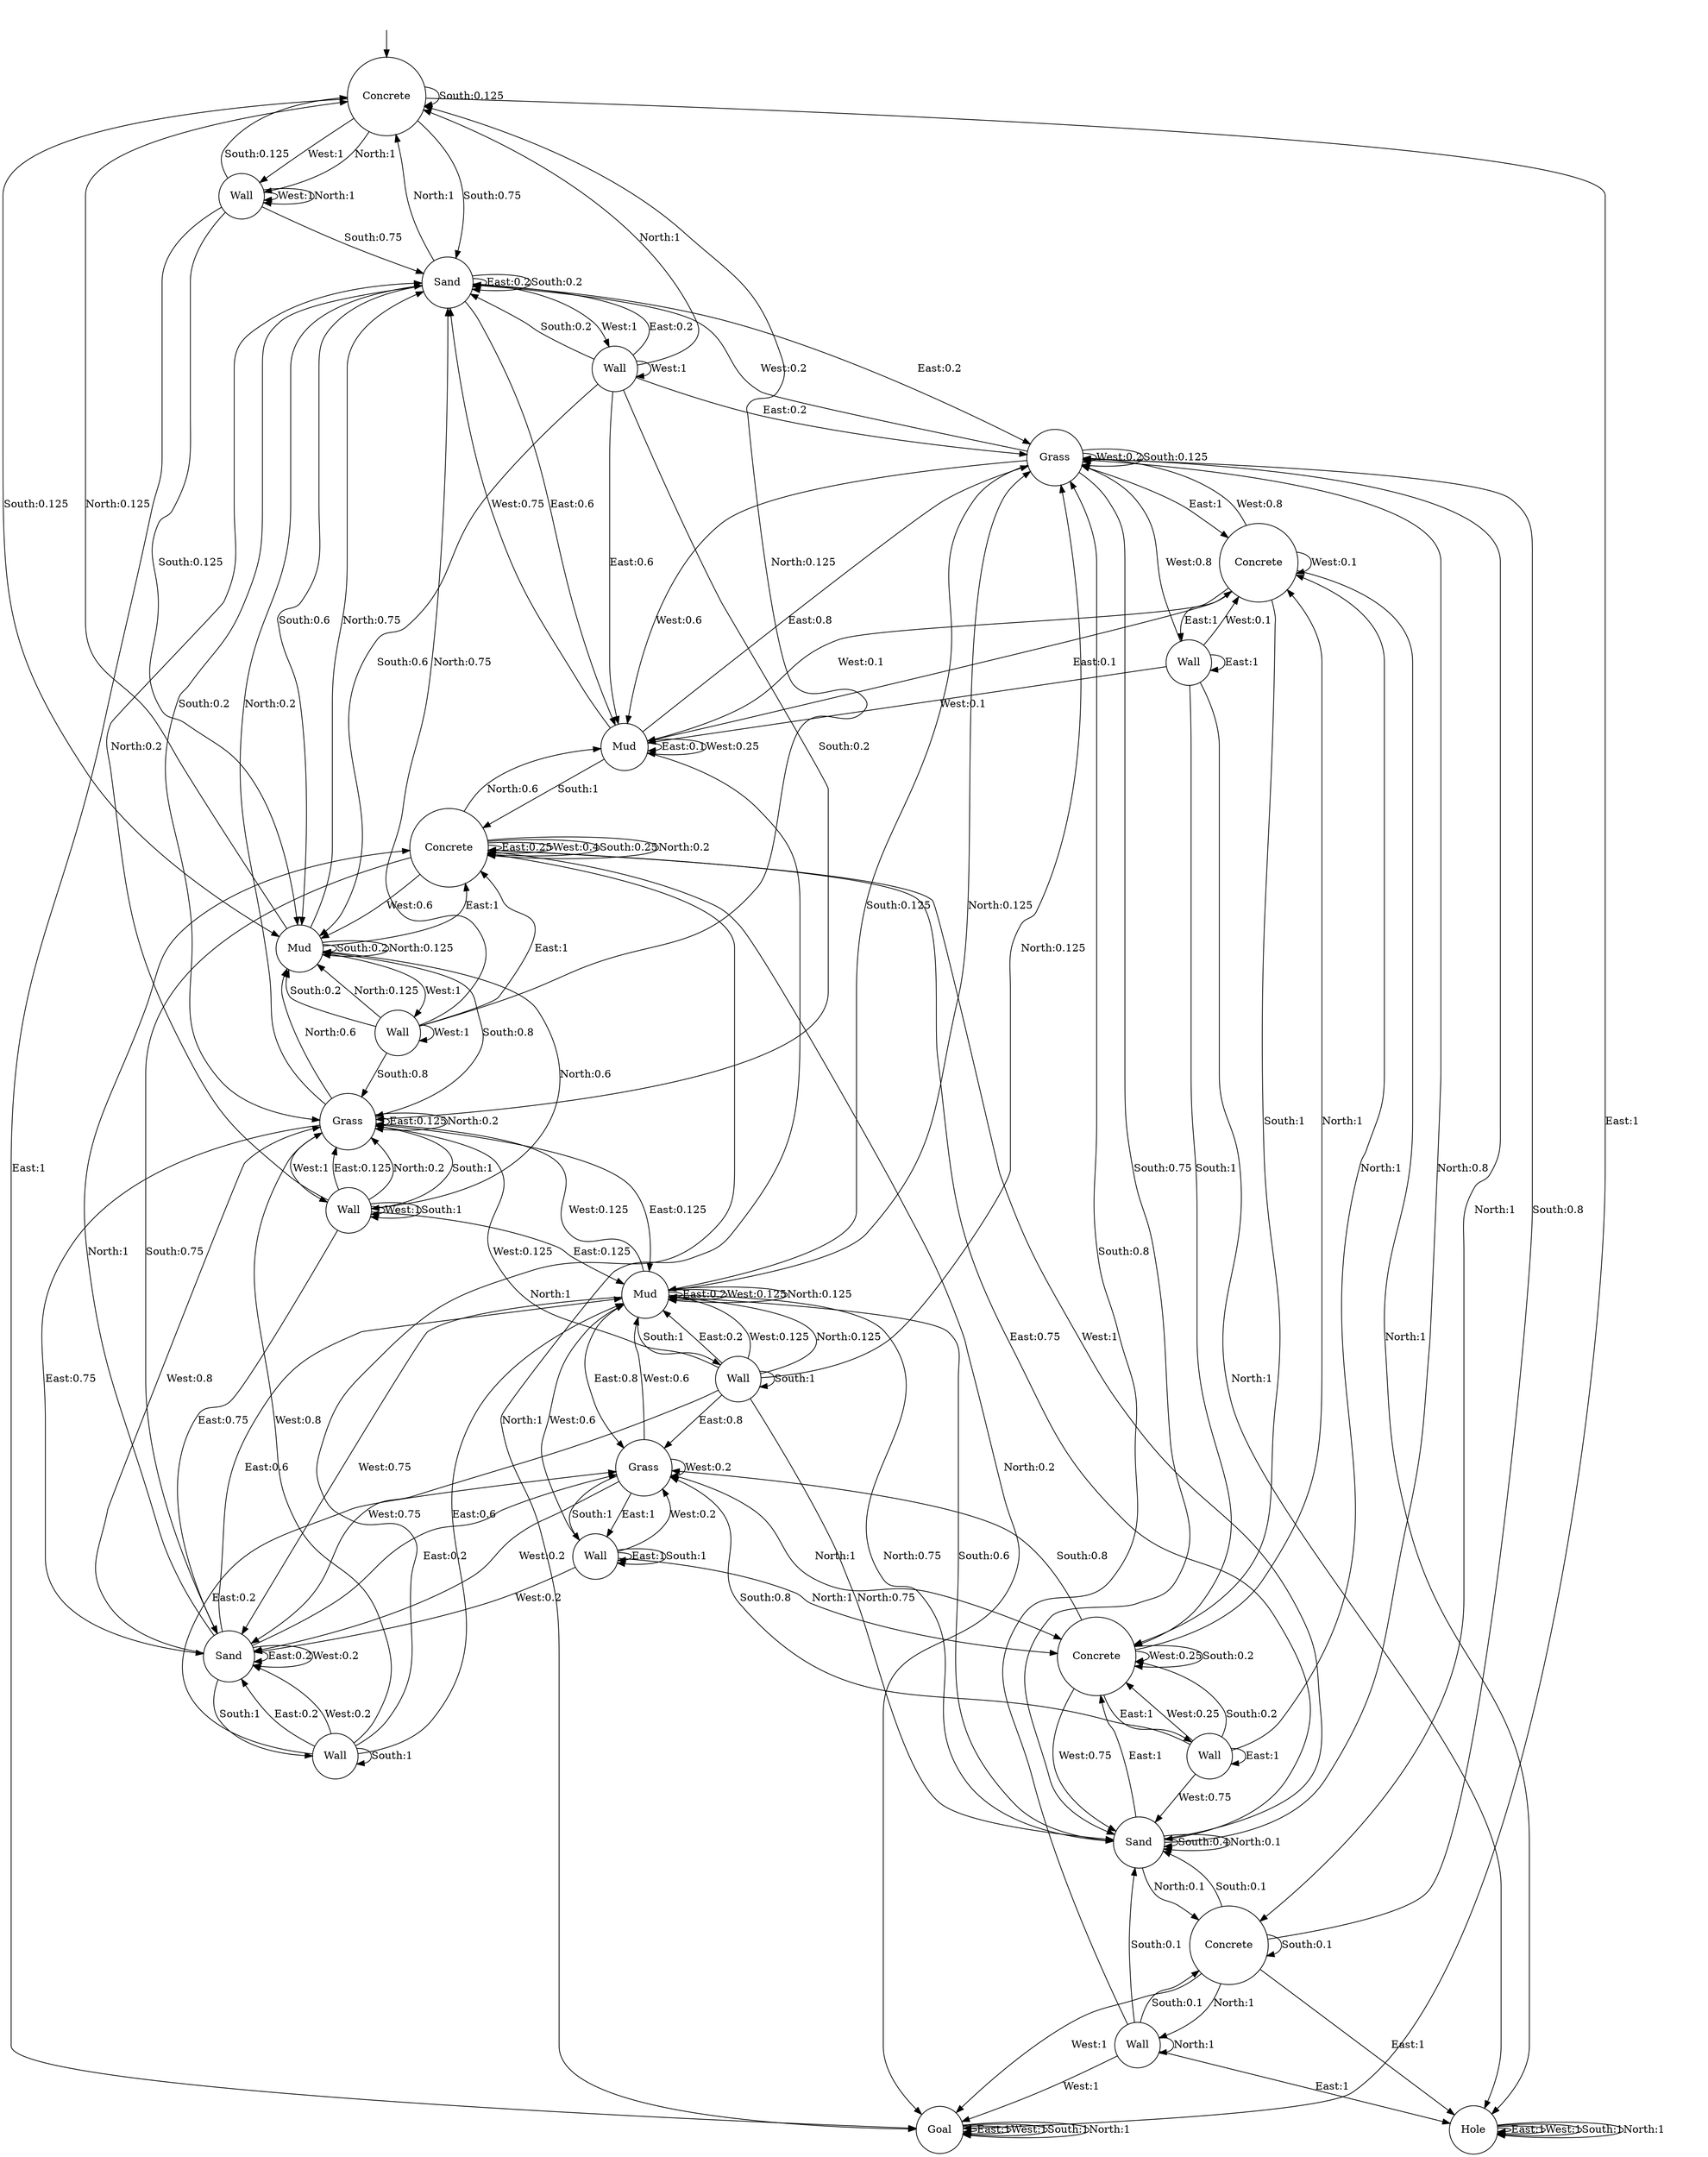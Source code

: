 digraph g {
__start0 [label="" shape="none"];
0 [shape="circle" label="Concrete"];
1 [shape="circle" label="Wall"];
2 [shape="circle" label="Wall"];
3 [shape="circle" label="Sand"];
4 [shape="circle" label="Wall"];
5 [shape="circle" label="Mud"];
6 [shape="circle" label="Wall"];
7 [shape="circle" label="Grass"];
8 [shape="circle" label="Goal"];
9 [shape="circle" label="Mud"];
10 [shape="circle" label="Concrete"];
11 [shape="circle" label="Wall"];
12 [shape="circle" label="Sand"];
13 [shape="circle" label="Concrete"];
14 [shape="circle" label="Wall"];
15 [shape="circle" label="Grass"];
16 [shape="circle" label="Sand"];
17 [shape="circle" label="Wall"];
18 [shape="circle" label="Mud"];
19 [shape="circle" label="Hole"];
20 [shape="circle" label="Concrete"];
21 [shape="circle" label="Wall"];
22 [shape="circle" label="Concrete"];
23 [shape="circle" label="Wall"];
24 [shape="circle" label="Wall"];
25 [shape="circle" label="Grass"];
0 -> 8 [label="East:1"];
0 -> 1 [label="West:1"];
0 -> 0 [label="South:0.125"];
0 -> 3 [label="South:0.75"];
0 -> 5 [label="South:0.125"];
0 -> 1 [label="North:1"];
1 -> 8 [label="East:1"];
1 -> 1 [label="West:1"];
1 -> 0 [label="South:0.125"];
1 -> 3 [label="South:0.75"];
1 -> 5 [label="South:0.125"];
1 -> 1 [label="North:1"];
2 -> 3 [label="East:0.2"];
2 -> 9 [label="East:0.6"];
2 -> 15 [label="East:0.2"];
2 -> 2 [label="West:1"];
2 -> 3 [label="South:0.2"];
2 -> 5 [label="South:0.6"];
2 -> 7 [label="South:0.2"];
2 -> 0 [label="North:1"];
3 -> 3 [label="East:0.2"];
3 -> 9 [label="East:0.6"];
3 -> 15 [label="East:0.2"];
3 -> 2 [label="West:1"];
3 -> 3 [label="South:0.2"];
3 -> 5 [label="South:0.6"];
3 -> 7 [label="South:0.2"];
3 -> 0 [label="North:1"];
4 -> 10 [label="East:1"];
4 -> 4 [label="West:1"];
4 -> 5 [label="South:0.2"];
4 -> 7 [label="South:0.8"];
4 -> 0 [label="North:0.125"];
4 -> 3 [label="North:0.75"];
4 -> 5 [label="North:0.125"];
5 -> 10 [label="East:1"];
5 -> 4 [label="West:1"];
5 -> 5 [label="South:0.2"];
5 -> 7 [label="South:0.8"];
5 -> 0 [label="North:0.125"];
5 -> 3 [label="North:0.75"];
5 -> 5 [label="North:0.125"];
6 -> 7 [label="East:0.125"];
6 -> 12 [label="East:0.75"];
6 -> 18 [label="East:0.125"];
6 -> 6 [label="West:1"];
6 -> 6 [label="South:1"];
6 -> 3 [label="North:0.2"];
6 -> 5 [label="North:0.6"];
6 -> 7 [label="North:0.2"];
7 -> 7 [label="East:0.125"];
7 -> 12 [label="East:0.75"];
7 -> 18 [label="East:0.125"];
7 -> 6 [label="West:1"];
7 -> 6 [label="South:1"];
7 -> 3 [label="North:0.2"];
7 -> 5 [label="North:0.6"];
7 -> 7 [label="North:0.2"];
8 -> 8 [label="East:1"];
8 -> 8 [label="West:1"];
8 -> 8 [label="South:1"];
8 -> 8 [label="North:1"];
9 -> 9 [label="East:0.1"];
9 -> 15 [label="East:0.8"];
9 -> 20 [label="East:0.1"];
9 -> 3 [label="West:0.75"];
9 -> 9 [label="West:0.25"];
9 -> 10 [label="South:1"];
9 -> 8 [label="North:1"];
10 -> 10 [label="East:0.25"];
10 -> 16 [label="East:0.75"];
10 -> 5 [label="West:0.6"];
10 -> 10 [label="West:0.4"];
10 -> 10 [label="South:0.25"];
10 -> 12 [label="South:0.75"];
10 -> 8 [label="North:0.2"];
10 -> 9 [label="North:0.6"];
10 -> 10 [label="North:0.2"];
11 -> 12 [label="East:0.2"];
11 -> 18 [label="East:0.6"];
11 -> 25 [label="East:0.2"];
11 -> 7 [label="West:0.8"];
11 -> 12 [label="West:0.2"];
11 -> 11 [label="South:1"];
11 -> 10 [label="North:1"];
12 -> 12 [label="East:0.2"];
12 -> 18 [label="East:0.6"];
12 -> 25 [label="East:0.2"];
12 -> 7 [label="West:0.8"];
12 -> 12 [label="West:0.2"];
12 -> 11 [label="South:1"];
12 -> 10 [label="North:1"];
13 -> 19 [label="East:1"];
13 -> 8 [label="West:1"];
13 -> 13 [label="South:0.1"];
13 -> 15 [label="South:0.8"];
13 -> 16 [label="South:0.1"];
13 -> 14 [label="North:1"];
14 -> 19 [label="East:1"];
14 -> 8 [label="West:1"];
14 -> 13 [label="South:0.1"];
14 -> 15 [label="South:0.8"];
14 -> 16 [label="South:0.1"];
14 -> 14 [label="North:1"];
15 -> 20 [label="East:1"];
15 -> 3 [label="West:0.2"];
15 -> 9 [label="West:0.6"];
15 -> 15 [label="West:0.2"];
15 -> 15 [label="South:0.125"];
15 -> 16 [label="South:0.75"];
15 -> 18 [label="South:0.125"];
15 -> 13 [label="North:1"];
16 -> 22 [label="East:1"];
16 -> 10 [label="West:1"];
16 -> 16 [label="South:0.4"];
16 -> 18 [label="South:0.6"];
16 -> 13 [label="North:0.1"];
16 -> 15 [label="North:0.8"];
16 -> 16 [label="North:0.1"];
17 -> 18 [label="East:0.2"];
17 -> 25 [label="East:0.8"];
17 -> 7 [label="West:0.125"];
17 -> 12 [label="West:0.75"];
17 -> 18 [label="West:0.125"];
17 -> 17 [label="South:1"];
17 -> 15 [label="North:0.125"];
17 -> 16 [label="North:0.75"];
17 -> 18 [label="North:0.125"];
18 -> 18 [label="East:0.2"];
18 -> 25 [label="East:0.8"];
18 -> 7 [label="West:0.125"];
18 -> 12 [label="West:0.75"];
18 -> 18 [label="West:0.125"];
18 -> 17 [label="South:1"];
18 -> 15 [label="North:0.125"];
18 -> 16 [label="North:0.75"];
18 -> 18 [label="North:0.125"];
19 -> 19 [label="East:1"];
19 -> 19 [label="West:1"];
19 -> 19 [label="South:1"];
19 -> 19 [label="North:1"];
20 -> 21 [label="East:1"];
20 -> 9 [label="West:0.1"];
20 -> 15 [label="West:0.8"];
20 -> 20 [label="West:0.1"];
20 -> 22 [label="South:1"];
20 -> 19 [label="North:1"];
21 -> 21 [label="East:1"];
21 -> 9 [label="West:0.1"];
21 -> 15 [label="West:0.8"];
21 -> 20 [label="West:0.1"];
21 -> 22 [label="South:1"];
21 -> 19 [label="North:1"];
22 -> 23 [label="East:1"];
22 -> 16 [label="West:0.75"];
22 -> 22 [label="West:0.25"];
22 -> 22 [label="South:0.2"];
22 -> 25 [label="South:0.8"];
22 -> 20 [label="North:1"];
23 -> 23 [label="East:1"];
23 -> 16 [label="West:0.75"];
23 -> 22 [label="West:0.25"];
23 -> 22 [label="South:0.2"];
23 -> 25 [label="South:0.8"];
23 -> 20 [label="North:1"];
24 -> 24 [label="East:1"];
24 -> 12 [label="West:0.2"];
24 -> 18 [label="West:0.6"];
24 -> 25 [label="West:0.2"];
24 -> 24 [label="South:1"];
24 -> 22 [label="North:1"];
25 -> 24 [label="East:1"];
25 -> 12 [label="West:0.2"];
25 -> 18 [label="West:0.6"];
25 -> 25 [label="West:0.2"];
25 -> 24 [label="South:1"];
25 -> 22 [label="North:1"];
__start0 -> 0;
}
